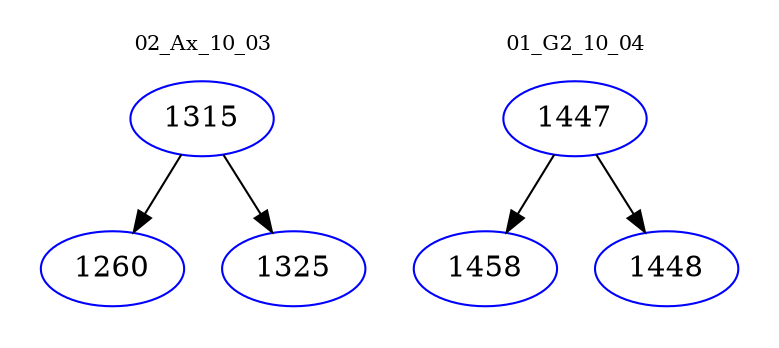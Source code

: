 digraph{
subgraph cluster_0 {
color = white
label = "02_Ax_10_03";
fontsize=10;
T0_1315 [label="1315", color="blue"]
T0_1315 -> T0_1260 [color="black"]
T0_1260 [label="1260", color="blue"]
T0_1315 -> T0_1325 [color="black"]
T0_1325 [label="1325", color="blue"]
}
subgraph cluster_1 {
color = white
label = "01_G2_10_04";
fontsize=10;
T1_1447 [label="1447", color="blue"]
T1_1447 -> T1_1458 [color="black"]
T1_1458 [label="1458", color="blue"]
T1_1447 -> T1_1448 [color="black"]
T1_1448 [label="1448", color="blue"]
}
}
